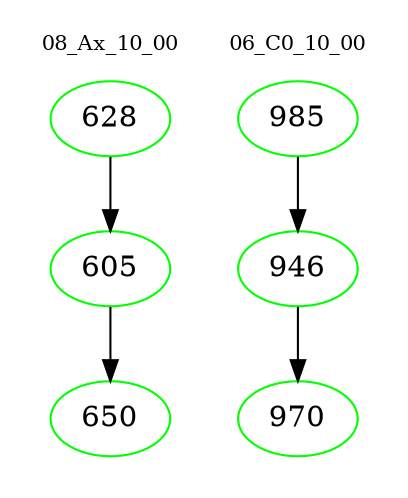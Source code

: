 digraph{
subgraph cluster_0 {
color = white
label = "08_Ax_10_00";
fontsize=10;
T0_628 [label="628", color="green"]
T0_628 -> T0_605 [color="black"]
T0_605 [label="605", color="green"]
T0_605 -> T0_650 [color="black"]
T0_650 [label="650", color="green"]
}
subgraph cluster_1 {
color = white
label = "06_C0_10_00";
fontsize=10;
T1_985 [label="985", color="green"]
T1_985 -> T1_946 [color="black"]
T1_946 [label="946", color="green"]
T1_946 -> T1_970 [color="black"]
T1_970 [label="970", color="green"]
}
}
